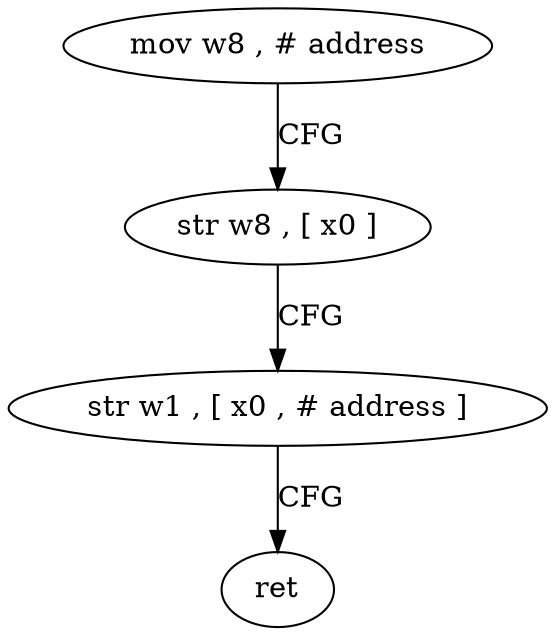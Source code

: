 digraph "func" {
"109904" [label = "mov w8 , # address" ]
"109908" [label = "str w8 , [ x0 ]" ]
"109912" [label = "str w1 , [ x0 , # address ]" ]
"109916" [label = "ret" ]
"109904" -> "109908" [ label = "CFG" ]
"109908" -> "109912" [ label = "CFG" ]
"109912" -> "109916" [ label = "CFG" ]
}
